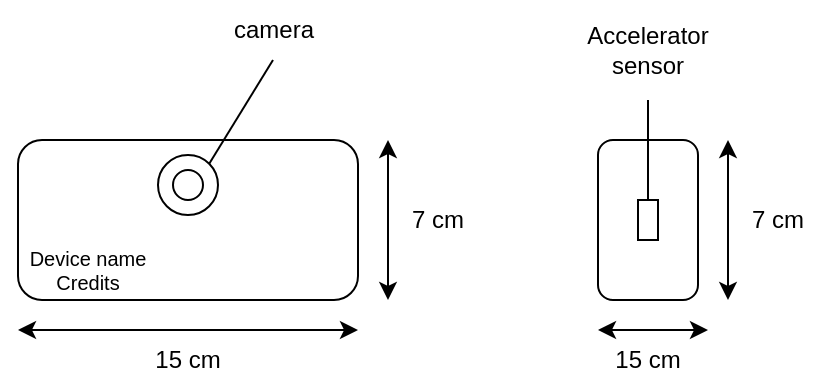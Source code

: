 <mxfile version="26.2.14">
  <diagram name="Page-1" id="gCNdrUl1HYBITplLXTXh">
    <mxGraphModel dx="648" dy="342" grid="1" gridSize="10" guides="1" tooltips="1" connect="1" arrows="1" fold="1" page="1" pageScale="1" pageWidth="850" pageHeight="1100" math="0" shadow="0">
      <root>
        <mxCell id="0" />
        <mxCell id="1" parent="0" />
        <mxCell id="Zt1w1eLrl39iZ9gFTIS_-1" value="" style="rounded=1;whiteSpace=wrap;html=1;" vertex="1" parent="1">
          <mxGeometry x="150" y="240" width="170" height="80" as="geometry" />
        </mxCell>
        <mxCell id="Zt1w1eLrl39iZ9gFTIS_-2" value="" style="ellipse;whiteSpace=wrap;html=1;aspect=fixed;" vertex="1" parent="1">
          <mxGeometry x="220" y="247.5" width="30" height="30" as="geometry" />
        </mxCell>
        <mxCell id="Zt1w1eLrl39iZ9gFTIS_-3" value="" style="ellipse;whiteSpace=wrap;html=1;aspect=fixed;" vertex="1" parent="1">
          <mxGeometry x="227.5" y="255" width="15" height="15" as="geometry" />
        </mxCell>
        <mxCell id="Zt1w1eLrl39iZ9gFTIS_-4" value="Device name&lt;div&gt;Credits&lt;/div&gt;" style="text;html=1;align=center;verticalAlign=middle;whiteSpace=wrap;rounded=0;fontSize=10;" vertex="1" parent="1">
          <mxGeometry x="150" y="290" width="70" height="30" as="geometry" />
        </mxCell>
        <mxCell id="Zt1w1eLrl39iZ9gFTIS_-5" value="" style="endArrow=classic;startArrow=classic;html=1;rounded=0;" edge="1" parent="1">
          <mxGeometry width="50" height="50" relative="1" as="geometry">
            <mxPoint x="150" y="335" as="sourcePoint" />
            <mxPoint x="320" y="335" as="targetPoint" />
          </mxGeometry>
        </mxCell>
        <mxCell id="Zt1w1eLrl39iZ9gFTIS_-6" value="15 cm" style="text;html=1;align=center;verticalAlign=middle;whiteSpace=wrap;rounded=0;" vertex="1" parent="1">
          <mxGeometry x="205" y="335" width="60" height="30" as="geometry" />
        </mxCell>
        <mxCell id="Zt1w1eLrl39iZ9gFTIS_-7" value="" style="endArrow=classic;startArrow=classic;html=1;rounded=0;" edge="1" parent="1">
          <mxGeometry width="50" height="50" relative="1" as="geometry">
            <mxPoint x="335" y="240" as="sourcePoint" />
            <mxPoint x="335" y="320" as="targetPoint" />
          </mxGeometry>
        </mxCell>
        <mxCell id="Zt1w1eLrl39iZ9gFTIS_-8" value="7 cm" style="text;html=1;align=center;verticalAlign=middle;whiteSpace=wrap;rounded=0;" vertex="1" parent="1">
          <mxGeometry x="330" y="265" width="60" height="30" as="geometry" />
        </mxCell>
        <mxCell id="Zt1w1eLrl39iZ9gFTIS_-9" value="" style="rounded=1;whiteSpace=wrap;html=1;" vertex="1" parent="1">
          <mxGeometry x="440" y="240" width="50" height="80" as="geometry" />
        </mxCell>
        <mxCell id="Zt1w1eLrl39iZ9gFTIS_-13" value="" style="endArrow=classic;startArrow=classic;html=1;rounded=0;entryX=1;entryY=0;entryDx=0;entryDy=0;" edge="1" parent="1" target="Zt1w1eLrl39iZ9gFTIS_-14">
          <mxGeometry width="50" height="50" relative="1" as="geometry">
            <mxPoint x="440" y="335" as="sourcePoint" />
            <mxPoint x="480" y="335" as="targetPoint" />
          </mxGeometry>
        </mxCell>
        <mxCell id="Zt1w1eLrl39iZ9gFTIS_-14" value="15 cm" style="text;html=1;align=center;verticalAlign=middle;whiteSpace=wrap;rounded=0;" vertex="1" parent="1">
          <mxGeometry x="435" y="335" width="60" height="30" as="geometry" />
        </mxCell>
        <mxCell id="Zt1w1eLrl39iZ9gFTIS_-15" value="" style="endArrow=classic;startArrow=classic;html=1;rounded=0;" edge="1" parent="1">
          <mxGeometry width="50" height="50" relative="1" as="geometry">
            <mxPoint x="505" y="240" as="sourcePoint" />
            <mxPoint x="505" y="320" as="targetPoint" />
          </mxGeometry>
        </mxCell>
        <mxCell id="Zt1w1eLrl39iZ9gFTIS_-16" value="7 cm" style="text;html=1;align=center;verticalAlign=middle;whiteSpace=wrap;rounded=0;" vertex="1" parent="1">
          <mxGeometry x="500" y="265" width="60" height="30" as="geometry" />
        </mxCell>
        <mxCell id="Zt1w1eLrl39iZ9gFTIS_-17" value="camera" style="text;html=1;align=center;verticalAlign=middle;whiteSpace=wrap;rounded=0;" vertex="1" parent="1">
          <mxGeometry x="247.5" y="170" width="60" height="30" as="geometry" />
        </mxCell>
        <mxCell id="Zt1w1eLrl39iZ9gFTIS_-18" value="" style="endArrow=none;html=1;rounded=0;entryX=0.5;entryY=1;entryDx=0;entryDy=0;exitX=1;exitY=0;exitDx=0;exitDy=0;" edge="1" parent="1" source="Zt1w1eLrl39iZ9gFTIS_-2" target="Zt1w1eLrl39iZ9gFTIS_-17">
          <mxGeometry width="50" height="50" relative="1" as="geometry">
            <mxPoint x="247.5" y="250" as="sourcePoint" />
            <mxPoint x="297.5" y="200" as="targetPoint" />
          </mxGeometry>
        </mxCell>
        <mxCell id="Zt1w1eLrl39iZ9gFTIS_-19" value="" style="rounded=0;whiteSpace=wrap;html=1;" vertex="1" parent="1">
          <mxGeometry x="460" y="270" width="10" height="20" as="geometry" />
        </mxCell>
        <mxCell id="Zt1w1eLrl39iZ9gFTIS_-20" value="" style="endArrow=none;html=1;rounded=0;exitX=0.5;exitY=0;exitDx=0;exitDy=0;" edge="1" parent="1" source="Zt1w1eLrl39iZ9gFTIS_-19">
          <mxGeometry width="50" height="50" relative="1" as="geometry">
            <mxPoint x="380" y="320" as="sourcePoint" />
            <mxPoint x="465" y="220" as="targetPoint" />
          </mxGeometry>
        </mxCell>
        <mxCell id="Zt1w1eLrl39iZ9gFTIS_-21" value="Accelerator sensor" style="text;html=1;align=center;verticalAlign=middle;whiteSpace=wrap;rounded=0;" vertex="1" parent="1">
          <mxGeometry x="435" y="180" width="60" height="30" as="geometry" />
        </mxCell>
      </root>
    </mxGraphModel>
  </diagram>
</mxfile>
